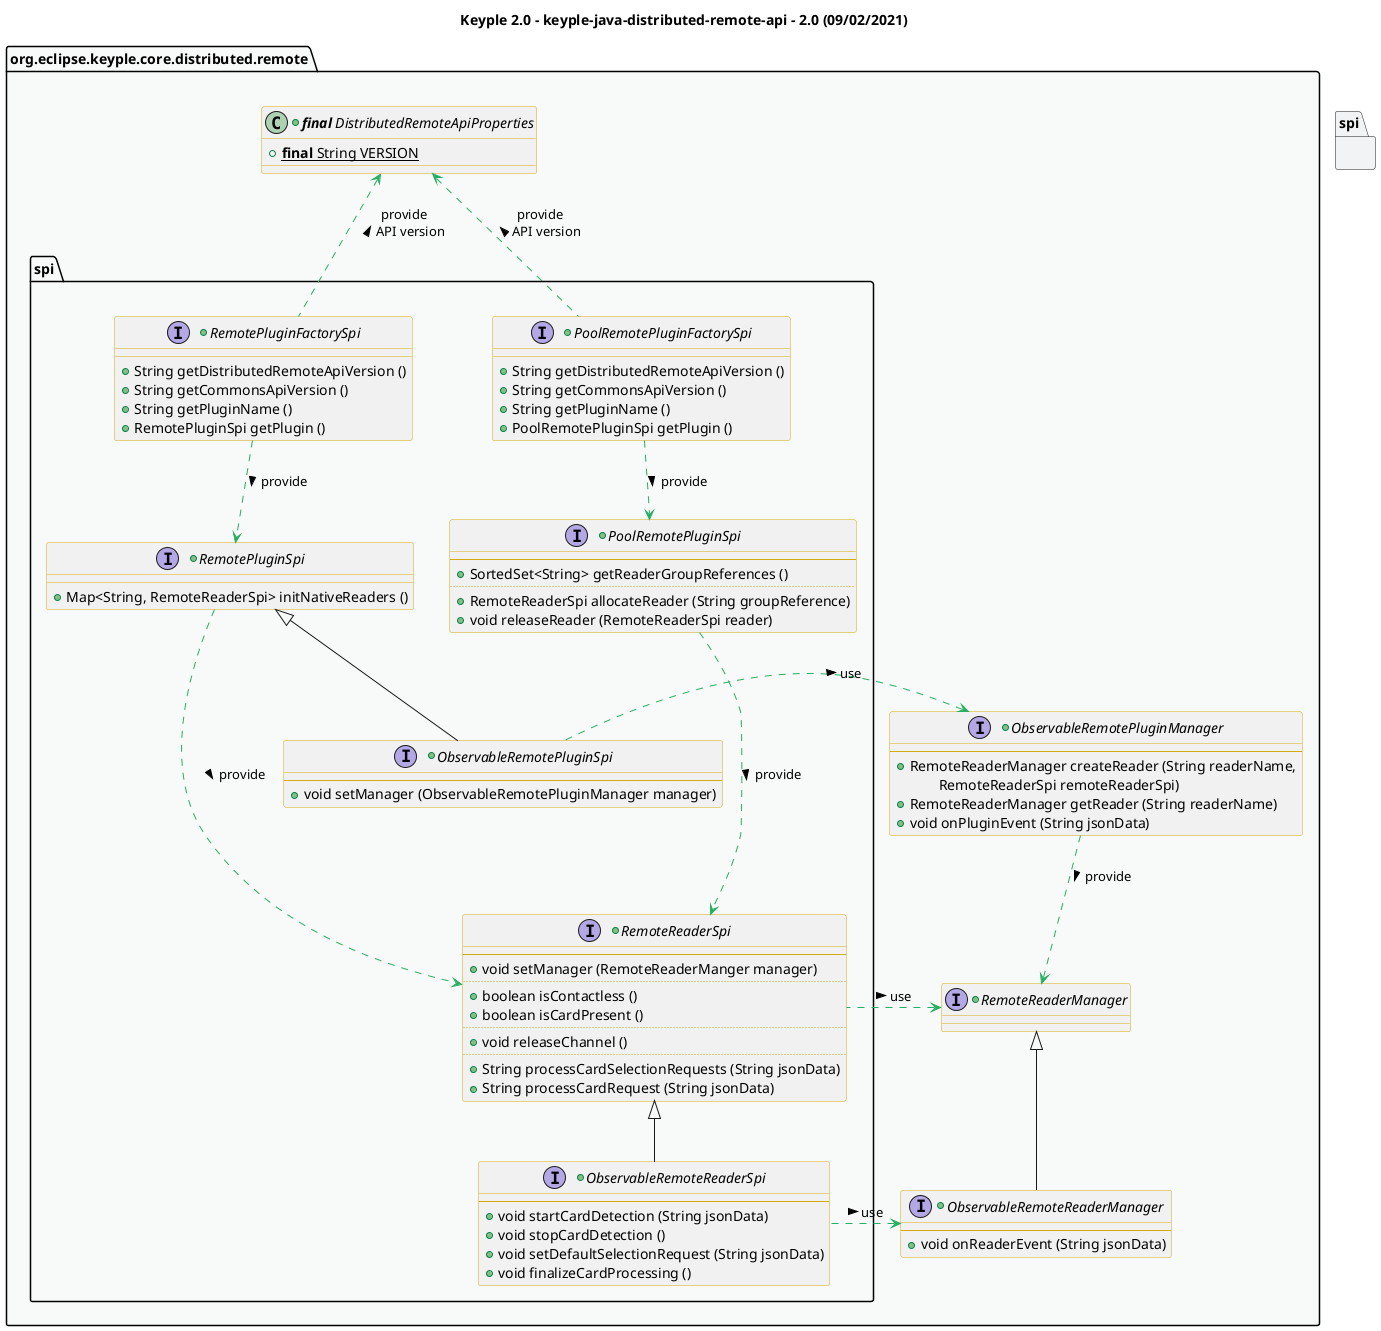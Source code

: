 @startuml
title
    Keyple 2.0 - keyple-java-distributed-remote-api - 2.0 (09/02/2021)
end title

' == THEME ==

'Couleurs issues de : https://htmlcolorcodes.com/fr/tableau-de-couleur/tableau-de-couleur-design-plat/
!define C_GREY1 F8F9F9
!define C_GREY2 F2F3F4
!define C_GREY3 E5E7E9
!define C_GREY4 D7DBDD
!define C_GREY5 CACFD2
!define C_GREY6 BDC3C7
!define C_LINK 3498DB
!define C_USE 27AE60

skinparam Shadowing false
skinparam ClassFontStyle italic
skinparam ClassBorderColor #D4AC0D
skinparam stereotypeABorderColor #A9DCDF
skinparam stereotypeIBorderColor #B4A7E5
skinparam stereotypeCBorderColor #ADD1B2
skinparam stereotypeEBorderColor #EB93DF
' Red
skinparam ClassBackgroundColor<<red>> #FDEDEC
skinparam ClassBorderColor<<red>> #E74C3C
hide <<red>> stereotype
' Purple
skinparam ClassBackgroundColor<<purple>> #F4ECF7
skinparam ClassBorderColor<<purple>> #8E44AD
hide <<purple>> stereotype
' blue
skinparam ClassBackgroundColor<<blue>> #EBF5FB
skinparam ClassBorderColor<<blue>> #3498DB
hide <<blue>> stereotype
' Green
skinparam ClassBackgroundColor<<green>> #E9F7EF
skinparam ClassBorderColor<<green>> #27AE60
hide <<green>> stereotype
' Grey
skinparam ClassBackgroundColor<<grey>> #EAECEE
skinparam ClassBorderColor<<grey>> #2C3E50
hide <<grey>> stereotype

' == CONTENT ==

package "org.eclipse.keyple.core.distributed.remote" as api {
    +class "**final** DistributedRemoteApiProperties" as ApiProperties {
        +{static} **final** String VERSION
    }
    +interface ObservableRemotePluginManager {
        --
        +RemoteReaderManager createReader (String readerName,
            \tRemoteReaderSpi remoteReaderSpi)
        +RemoteReaderManager getReader (String readerName)
        +void onPluginEvent (String jsonData)
    }
    +interface RemoteReaderManager {
    }
    +interface ObservableRemoteReaderManager extends RemoteReaderManager {
        --
        +void onReaderEvent (String jsonData)
    }
    package spi {
        +interface RemoteReaderSpi {
            --
            +void setManager (RemoteReaderManger manager)
            ..
            +boolean isContactless ()
            +boolean isCardPresent ()
            ..
            +void releaseChannel ()
            ..
            +String processCardSelectionRequests (String jsonData)
            +String processCardRequest (String jsonData)
        }
        +interface ObservableRemoteReaderSpi extends RemoteReaderSpi {
            --
            +void startCardDetection (String jsonData)
            +void stopCardDetection ()
            +void setDefaultSelectionRequest (String jsonData)
            +void finalizeCardProcessing ()
        }
        +interface RemotePluginSpi {
            +Map<String, RemoteReaderSpi> initNativeReaders ()
        }
        +interface ObservableRemotePluginSpi extends RemotePluginSpi {
            --
            +void setManager (ObservableRemotePluginManager manager)
        }
        +interface PoolRemotePluginSpi {
            --
            +SortedSet<String> getReaderGroupReferences ()
            ..
            +RemoteReaderSpi allocateReader (String groupReference)
            +void releaseReader (RemoteReaderSpi reader)
        }
        +interface RemotePluginFactorySpi {
            +String getDistributedRemoteApiVersion ()
            +String getCommonsApiVersion ()
            +String getPluginName ()
            +RemotePluginSpi getPlugin ()
        }
        +interface PoolRemotePluginFactorySpi {
            +String getDistributedRemoteApiVersion ()
            +String getCommonsApiVersion ()
            +String getPluginName ()
            +PoolRemotePluginSpi getPlugin ()
        }
    }
}

' Associations

ObservableRemotePluginManager ..> RemoteReaderManager #C_USE : provide >

RemotePluginFactorySpi .up.> ApiProperties #C_USE : provide\nAPI version <
RemotePluginFactorySpi ..> RemotePluginSpi #C_USE : provide >

PoolRemotePluginFactorySpi .up.> ApiProperties #C_USE : provide\nAPI version <
PoolRemotePluginFactorySpi ..> PoolRemotePluginSpi #C_USE : provide >

RemotePluginSpi ..> RemoteReaderSpi #C_USE : provide >

ObservableRemotePluginSpi .left.> ObservableRemotePluginManager #C_USE : use >

PoolRemotePluginSpi ..> RemoteReaderSpi #C_USE : provide >

RemoteReaderSpi .left.> RemoteReaderManager #C_USE : use >

ObservableRemoteReaderSpi .left.> ObservableRemoteReaderManager #C_USE : use >

' == LAYOUT ==

PoolRemotePluginSpi -[hidden]- ObservableRemotePluginSpi

ObservableRemotePluginSpi -[hidden]- RemoteReaderSpi

' == STYLE ==

package api #C_GREY1 {}
package spi #C_GREY2 {}

@enduml